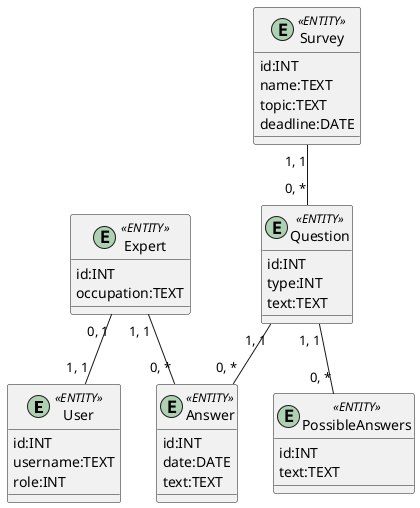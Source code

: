 @startuml

  entity User <<ENTITY>> {
    id:INT
    username:TEXT
    role:INT
  }
  
  entity Expert <<ENTITY>>{
    id:INT
    occupation:TEXT
  }
  
  entity Survey <<ENTITY>>{
    id:INT
    name:TEXT
    topic:TEXT
    deadline:DATE
  }
  
  entity Question <<ENTITY>>{
    id:INT
    type:INT
    text:TEXT
  }

  entity Answer <<ENTITY>> {
    id:INT
    date:DATE
    text:TEXT
  }
  
  entity PossibleAnswers <<ENTITY>> {
    id:INT
    text:TEXT
  }

  Question "0, *" -u- "1, 1" Survey
  User "1, 1" -u- "0, 1" Expert
  Answer "0, *" -u- "1, 1" Question
  Answer "0, *" -u- "1, 1" Expert
  PossibleAnswers "0, *" -u- "1, 1" Question
      
@enduml
